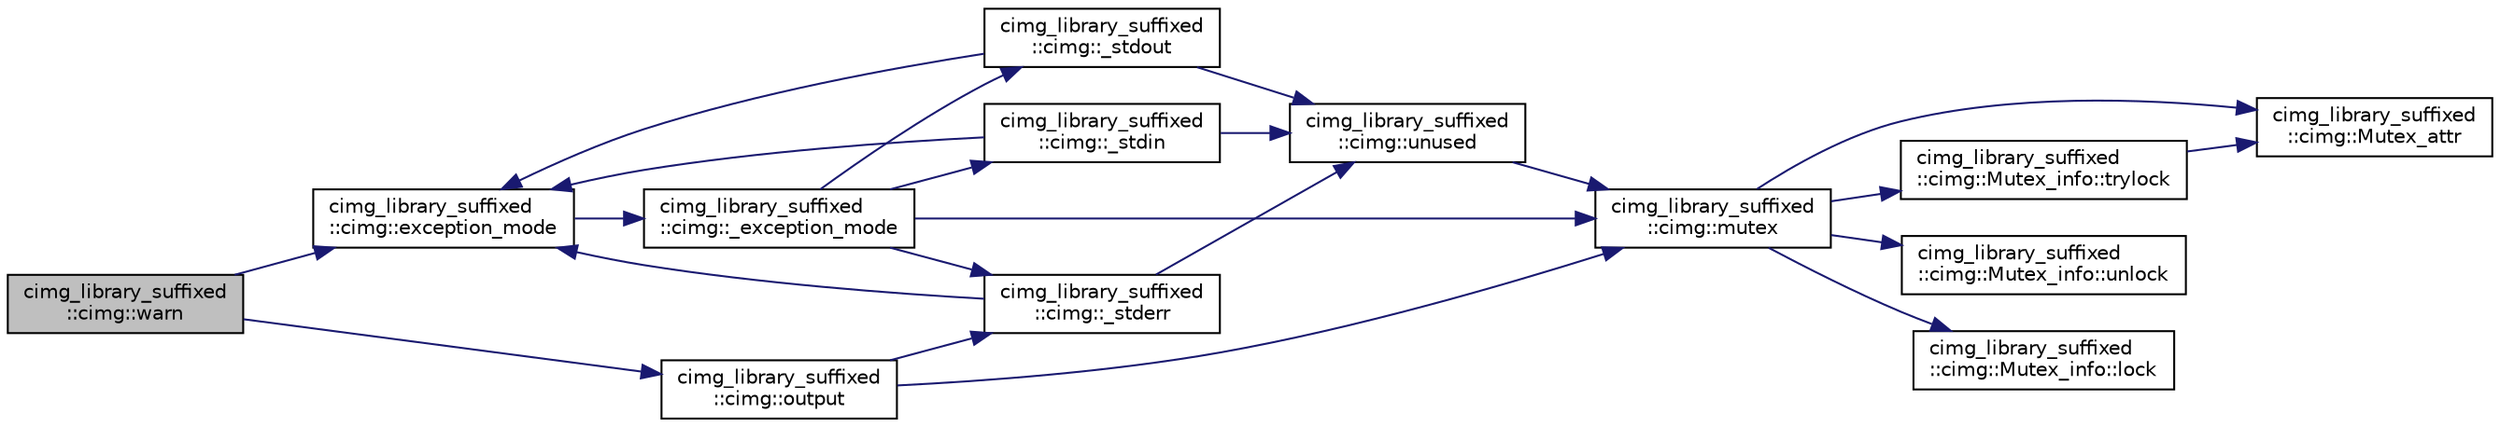 digraph "cimg_library_suffixed::cimg::warn"
{
  edge [fontname="Helvetica",fontsize="10",labelfontname="Helvetica",labelfontsize="10"];
  node [fontname="Helvetica",fontsize="10",shape=record];
  rankdir="LR";
  Node4648 [label="cimg_library_suffixed\l::cimg::warn",height=0.2,width=0.4,color="black", fillcolor="grey75", style="filled", fontcolor="black"];
  Node4648 -> Node4649 [color="midnightblue",fontsize="10",style="solid",fontname="Helvetica"];
  Node4649 [label="cimg_library_suffixed\l::cimg::exception_mode",height=0.2,width=0.4,color="black", fillcolor="white", style="filled",URL="$namespacecimg__library__suffixed_1_1cimg.html#aeafab144366eddd11360f32f468fa4af",tooltip="Set current  exception mode. "];
  Node4649 -> Node4650 [color="midnightblue",fontsize="10",style="solid",fontname="Helvetica"];
  Node4650 [label="cimg_library_suffixed\l::cimg::_exception_mode",height=0.2,width=0.4,color="black", fillcolor="white", style="filled",URL="$namespacecimg__library__suffixed_1_1cimg.html#a6c578f866de2be9be7e385d693c758c8"];
  Node4650 -> Node4651 [color="midnightblue",fontsize="10",style="solid",fontname="Helvetica"];
  Node4651 [label="cimg_library_suffixed\l::cimg::mutex",height=0.2,width=0.4,color="black", fillcolor="white", style="filled",URL="$namespacecimg__library__suffixed_1_1cimg.html#a9e739e4b4ac058abfba069466617b914"];
  Node4651 -> Node4652 [color="midnightblue",fontsize="10",style="solid",fontname="Helvetica"];
  Node4652 [label="cimg_library_suffixed\l::cimg::Mutex_attr",height=0.2,width=0.4,color="black", fillcolor="white", style="filled",URL="$namespacecimg__library__suffixed_1_1cimg.html#aa0e1bc96ae6e235dc5b67b8b0a466166"];
  Node4651 -> Node4653 [color="midnightblue",fontsize="10",style="solid",fontname="Helvetica"];
  Node4653 [label="cimg_library_suffixed\l::cimg::Mutex_info::unlock",height=0.2,width=0.4,color="black", fillcolor="white", style="filled",URL="$structcimg__library__suffixed_1_1cimg_1_1_mutex__info.html#afac3fa5f107ad4795fb867050f616555"];
  Node4651 -> Node4654 [color="midnightblue",fontsize="10",style="solid",fontname="Helvetica"];
  Node4654 [label="cimg_library_suffixed\l::cimg::Mutex_info::lock",height=0.2,width=0.4,color="black", fillcolor="white", style="filled",URL="$structcimg__library__suffixed_1_1cimg_1_1_mutex__info.html#a6cc8e26847a1aa649febed03d70182e7"];
  Node4651 -> Node4655 [color="midnightblue",fontsize="10",style="solid",fontname="Helvetica"];
  Node4655 [label="cimg_library_suffixed\l::cimg::Mutex_info::trylock",height=0.2,width=0.4,color="black", fillcolor="white", style="filled",URL="$structcimg__library__suffixed_1_1cimg_1_1_mutex__info.html#a9bf4ed1e1dfe6f28fa6250cd04f3c900"];
  Node4655 -> Node4652 [color="midnightblue",fontsize="10",style="solid",fontname="Helvetica"];
  Node4650 -> Node4656 [color="midnightblue",fontsize="10",style="solid",fontname="Helvetica"];
  Node4656 [label="cimg_library_suffixed\l::cimg::_stdin",height=0.2,width=0.4,color="black", fillcolor="white", style="filled",URL="$namespacecimg__library__suffixed_1_1cimg.html#a01a3b743897290604513ea6d847c9886"];
  Node4656 -> Node4657 [color="midnightblue",fontsize="10",style="solid",fontname="Helvetica"];
  Node4657 [label="cimg_library_suffixed\l::cimg::unused",height=0.2,width=0.4,color="black", fillcolor="white", style="filled",URL="$namespacecimg__library__suffixed_1_1cimg.html#a79aef0cbcf66ceb71c2b74cb66b4deb2",tooltip="Avoid warning messages due to unused parameters. Do nothing actually. "];
  Node4657 -> Node4651 [color="midnightblue",fontsize="10",style="solid",fontname="Helvetica"];
  Node4656 -> Node4649 [color="midnightblue",fontsize="10",style="solid",fontname="Helvetica"];
  Node4650 -> Node4658 [color="midnightblue",fontsize="10",style="solid",fontname="Helvetica"];
  Node4658 [label="cimg_library_suffixed\l::cimg::_stdout",height=0.2,width=0.4,color="black", fillcolor="white", style="filled",URL="$namespacecimg__library__suffixed_1_1cimg.html#a493220746e5df3466568bd7862825008"];
  Node4658 -> Node4657 [color="midnightblue",fontsize="10",style="solid",fontname="Helvetica"];
  Node4658 -> Node4649 [color="midnightblue",fontsize="10",style="solid",fontname="Helvetica"];
  Node4650 -> Node4659 [color="midnightblue",fontsize="10",style="solid",fontname="Helvetica"];
  Node4659 [label="cimg_library_suffixed\l::cimg::_stderr",height=0.2,width=0.4,color="black", fillcolor="white", style="filled",URL="$namespacecimg__library__suffixed_1_1cimg.html#aab8db7528c32a8fd3a3dc471e662782e"];
  Node4659 -> Node4657 [color="midnightblue",fontsize="10",style="solid",fontname="Helvetica"];
  Node4659 -> Node4649 [color="midnightblue",fontsize="10",style="solid",fontname="Helvetica"];
  Node4648 -> Node4660 [color="midnightblue",fontsize="10",style="solid",fontname="Helvetica"];
  Node4660 [label="cimg_library_suffixed\l::cimg::output",height=0.2,width=0.4,color="black", fillcolor="white", style="filled",URL="$namespacecimg__library__suffixed_1_1cimg.html#ada686776cc71803df391eea79cd1b3e5",tooltip="Get/set default output stream for the  library messages. "];
  Node4660 -> Node4651 [color="midnightblue",fontsize="10",style="solid",fontname="Helvetica"];
  Node4660 -> Node4659 [color="midnightblue",fontsize="10",style="solid",fontname="Helvetica"];
}
